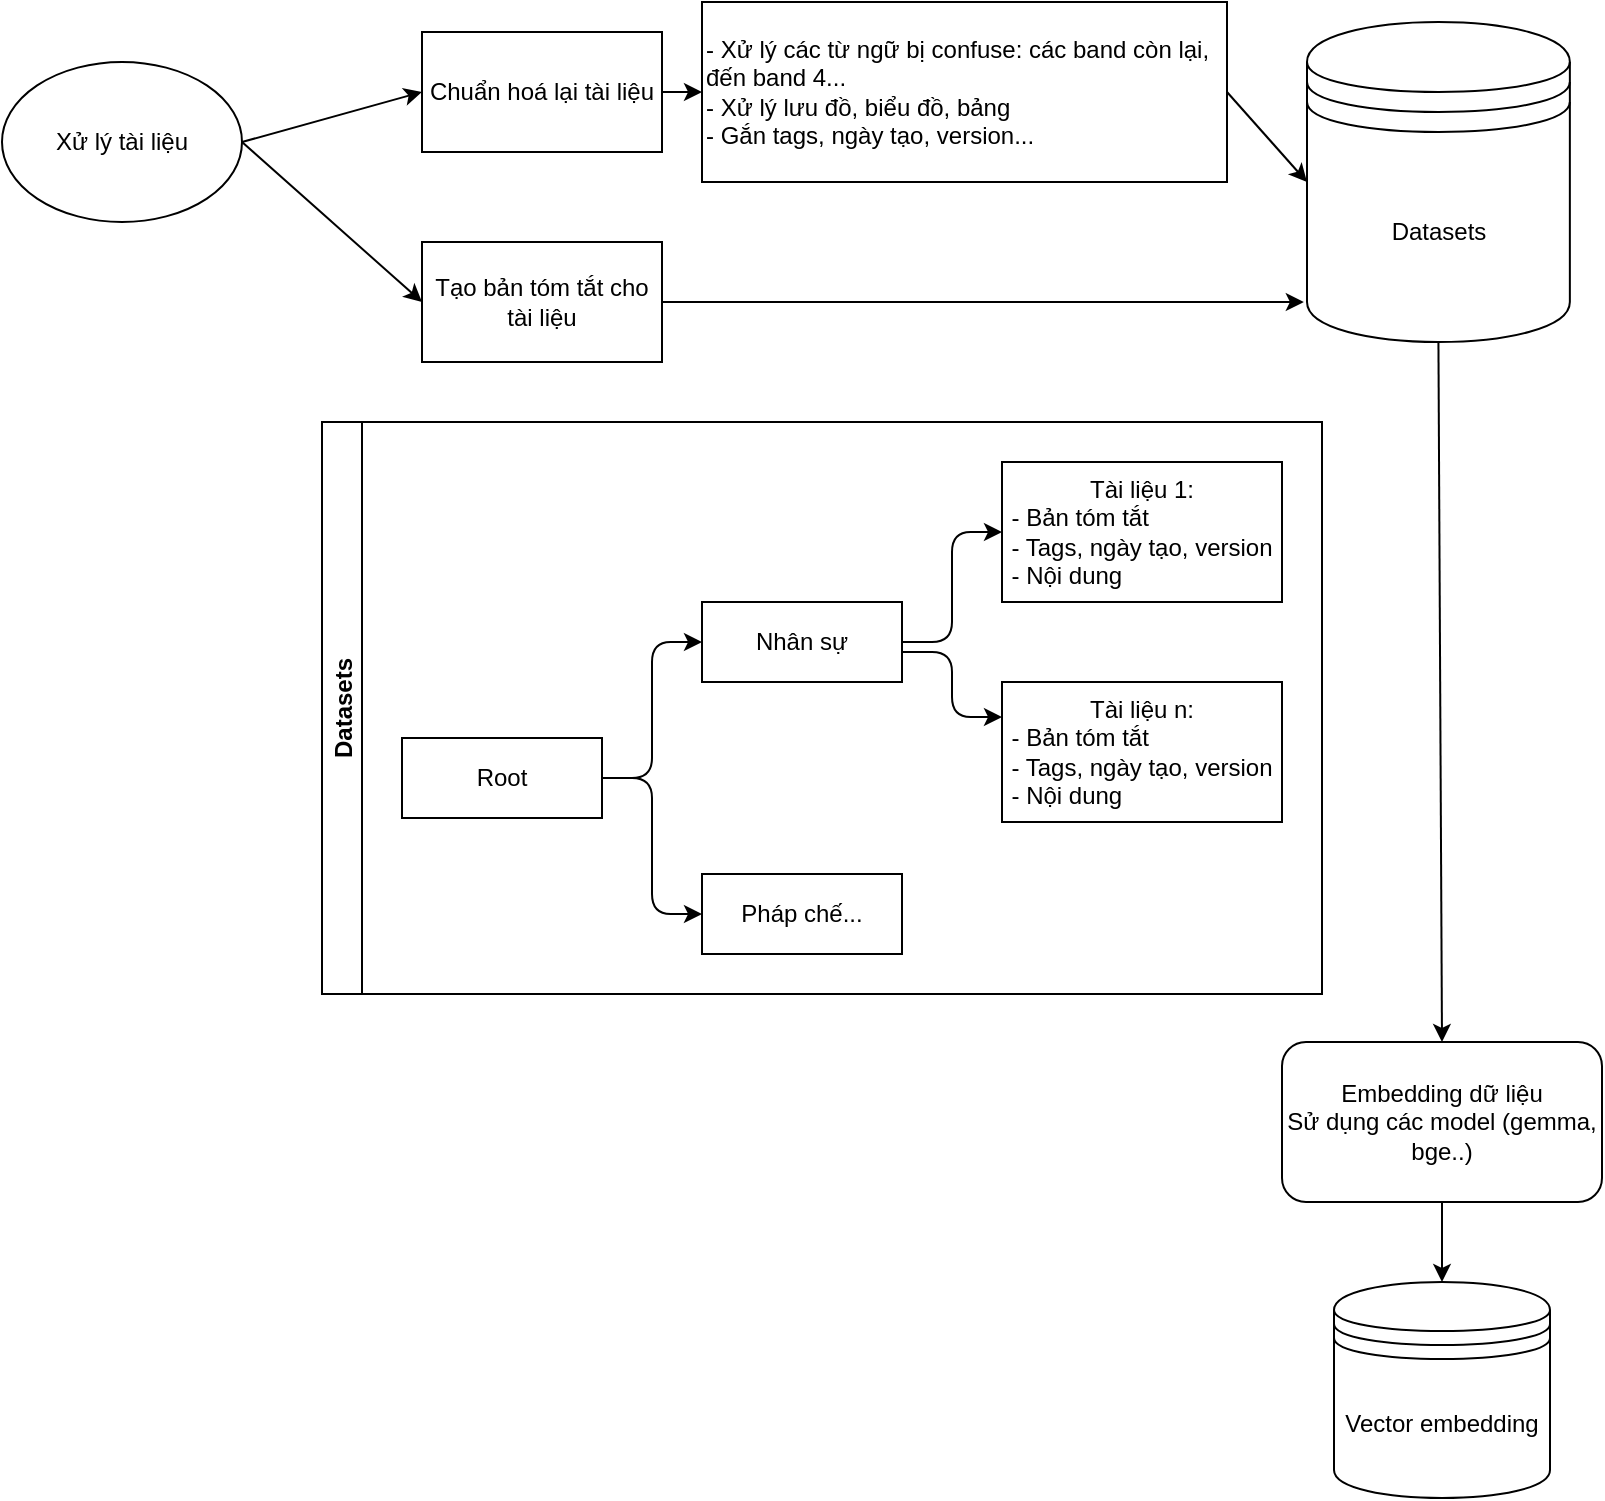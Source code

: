 <mxfile>
    <diagram id="wqJ30NkVVo1CTVTw8AjE" name="Page-1">
        <mxGraphModel dx="846" dy="648" grid="1" gridSize="10" guides="1" tooltips="1" connect="1" arrows="1" fold="1" page="1" pageScale="1" pageWidth="850" pageHeight="1100" math="0" shadow="0">
            <root>
                <mxCell id="0"/>
                <mxCell id="1" parent="0"/>
                <mxCell id="33" value="" style="group" parent="1" vertex="1" connectable="0">
                    <mxGeometry x="40" y="170" width="800" height="748" as="geometry"/>
                </mxCell>
                <mxCell id="2" value="Xử lý tài liệu" style="ellipse;whiteSpace=wrap;html=1;" parent="33" vertex="1">
                    <mxGeometry y="30" width="120" height="80" as="geometry"/>
                </mxCell>
                <mxCell id="3" value="Chuẩn hoá lại tài liệu" style="rounded=0;whiteSpace=wrap;html=1;" parent="33" vertex="1">
                    <mxGeometry x="210" y="15" width="120" height="60" as="geometry"/>
                </mxCell>
                <mxCell id="4" value="Tạo bản tóm tắt cho tài liệu" style="rounded=0;whiteSpace=wrap;html=1;" parent="33" vertex="1">
                    <mxGeometry x="210" y="120" width="120" height="60" as="geometry"/>
                </mxCell>
                <mxCell id="5" value="" style="endArrow=classic;html=1;exitX=1;exitY=0.5;exitDx=0;exitDy=0;entryX=0;entryY=0.5;entryDx=0;entryDy=0;" parent="33" source="2" target="3" edge="1">
                    <mxGeometry width="50" height="50" relative="1" as="geometry">
                        <mxPoint x="130" y="70" as="sourcePoint"/>
                        <mxPoint x="200" y="70" as="targetPoint"/>
                    </mxGeometry>
                </mxCell>
                <mxCell id="6" value="" style="endArrow=classic;html=1;exitX=1;exitY=0.5;exitDx=0;exitDy=0;entryX=0;entryY=0.5;entryDx=0;entryDy=0;" parent="33" source="2" target="4" edge="1">
                    <mxGeometry width="50" height="50" relative="1" as="geometry">
                        <mxPoint x="140" y="80" as="sourcePoint"/>
                        <mxPoint x="190" y="150" as="targetPoint"/>
                    </mxGeometry>
                </mxCell>
                <mxCell id="8" value="- Xử lý các từ ngữ bị confuse: các band còn lại, đến band 4...&lt;div&gt;- Xử lý lưu đồ, biểu đồ, bảng&lt;/div&gt;&lt;div&gt;- Gắn tags, ngày tạo, version...&lt;/div&gt;" style="rounded=0;whiteSpace=wrap;html=1;align=left;" parent="33" vertex="1">
                    <mxGeometry x="350" width="262.5" height="90" as="geometry"/>
                </mxCell>
                <mxCell id="9" value="" style="endArrow=classic;html=1;entryX=0;entryY=0.5;entryDx=0;entryDy=0;exitX=1;exitY=0.5;exitDx=0;exitDy=0;" parent="33" source="3" target="8" edge="1">
                    <mxGeometry width="50" height="50" relative="1" as="geometry">
                        <mxPoint x="330" y="70" as="sourcePoint"/>
                        <mxPoint x="380" y="20" as="targetPoint"/>
                    </mxGeometry>
                </mxCell>
                <mxCell id="10" value="Datasets" style="shape=datastore;whiteSpace=wrap;html=1;" parent="33" vertex="1">
                    <mxGeometry x="652.5" y="10" width="131.43" height="160" as="geometry"/>
                </mxCell>
                <mxCell id="11" value="" style="endArrow=classic;html=1;entryX=-0.012;entryY=0.875;entryDx=0;entryDy=0;exitX=1;exitY=0.5;exitDx=0;exitDy=0;entryPerimeter=0;" parent="33" source="4" target="10" edge="1">
                    <mxGeometry width="50" height="50" relative="1" as="geometry">
                        <mxPoint x="380" y="190" as="sourcePoint"/>
                        <mxPoint x="650" y="148" as="targetPoint"/>
                    </mxGeometry>
                </mxCell>
                <mxCell id="12" value="" style="endArrow=classic;html=1;exitX=1;exitY=0.5;exitDx=0;exitDy=0;entryX=0;entryY=0.5;entryDx=0;entryDy=0;" parent="33" source="8" target="10" edge="1">
                    <mxGeometry width="50" height="50" relative="1" as="geometry">
                        <mxPoint x="405" y="64" as="sourcePoint"/>
                        <mxPoint x="540" y="156" as="targetPoint"/>
                    </mxGeometry>
                </mxCell>
                <mxCell id="13" value="Datasets" style="swimlane;startSize=20;horizontal=0;childLayout=treeLayout;horizontalTree=1;sortEdges=1;resizable=0;containerType=tree;fontSize=12;" parent="33" vertex="1">
                    <mxGeometry x="160" y="210" width="500" height="286" as="geometry"/>
                </mxCell>
                <mxCell id="14" value="Root" style="whiteSpace=wrap;html=1;" parent="13" vertex="1">
                    <mxGeometry x="40" y="158" width="100" height="40" as="geometry"/>
                </mxCell>
                <mxCell id="15" value="Nhân sự" style="whiteSpace=wrap;html=1;" parent="13" vertex="1">
                    <mxGeometry x="190" y="90" width="100" height="40" as="geometry"/>
                </mxCell>
                <mxCell id="16" value="" style="edgeStyle=elbowEdgeStyle;elbow=horizontal;html=1;rounded=1;curved=0;sourcePerimeterSpacing=0;targetPerimeterSpacing=0;startSize=6;endSize=6;" parent="13" source="14" target="15" edge="1">
                    <mxGeometry relative="1" as="geometry"/>
                </mxCell>
                <mxCell id="17" value="Pháp chế..." style="whiteSpace=wrap;html=1;" parent="13" vertex="1">
                    <mxGeometry x="190" y="226" width="100" height="40" as="geometry"/>
                </mxCell>
                <mxCell id="18" value="" style="edgeStyle=elbowEdgeStyle;elbow=horizontal;html=1;rounded=1;curved=0;sourcePerimeterSpacing=0;targetPerimeterSpacing=0;startSize=6;endSize=6;" parent="13" source="14" target="17" edge="1">
                    <mxGeometry relative="1" as="geometry"/>
                </mxCell>
                <mxCell id="19" value="" style="edgeStyle=elbowEdgeStyle;elbow=horizontal;html=1;rounded=1;curved=0;sourcePerimeterSpacing=0;targetPerimeterSpacing=0;startSize=6;endSize=6;" parent="13" source="15" target="20" edge="1">
                    <mxGeometry relative="1" as="geometry">
                        <mxPoint x="780" y="-92" as="sourcePoint"/>
                    </mxGeometry>
                </mxCell>
                <mxCell id="20" value="Tài liệu 1:&lt;br&gt;&lt;div style=&quot;text-align: left;&quot;&gt;- Bản tóm tắt&lt;/div&gt;&lt;div style=&quot;text-align: left;&quot;&gt;- Tags, ngày tạo, version&lt;br&gt;&lt;/div&gt;&lt;div style=&quot;text-align: left;&quot;&gt;- Nội dung&lt;/div&gt;" style="whiteSpace=wrap;html=1;" parent="13" vertex="1">
                    <mxGeometry x="340" y="20" width="140" height="70" as="geometry"/>
                </mxCell>
                <mxCell id="31" value="Tài liệu n:&lt;br&gt;&lt;div style=&quot;text-align: left;&quot;&gt;- Bản tóm tắt&lt;/div&gt;&lt;div style=&quot;text-align: left;&quot;&gt;- Tags, ngày tạo, version&lt;br&gt;&lt;/div&gt;&lt;div style=&quot;text-align: left;&quot;&gt;- Nội dung&lt;/div&gt;" style="whiteSpace=wrap;html=1;" parent="13" vertex="1">
                    <mxGeometry x="340" y="130" width="140" height="70" as="geometry"/>
                </mxCell>
                <mxCell id="32" value="" style="edgeStyle=elbowEdgeStyle;elbow=horizontal;html=1;rounded=1;curved=0;sourcePerimeterSpacing=0;targetPerimeterSpacing=0;startSize=6;endSize=6;entryX=0;entryY=0.25;entryDx=0;entryDy=0;exitX=1;exitY=0.625;exitDx=0;exitDy=0;exitPerimeter=0;" parent="13" source="15" target="31" edge="1">
                    <mxGeometry relative="1" as="geometry">
                        <mxPoint x="300" y="4" as="sourcePoint"/>
                        <mxPoint x="350" y="4" as="targetPoint"/>
                    </mxGeometry>
                </mxCell>
                <mxCell id="24" value="Embedding dữ liệu&lt;br&gt;Sử dụng các model (gemma, bge..)" style="rounded=1;whiteSpace=wrap;html=1;" parent="33" vertex="1">
                    <mxGeometry x="640" y="520" width="160" height="80" as="geometry"/>
                </mxCell>
                <mxCell id="25" value="" style="endArrow=classic;html=1;entryX=0.5;entryY=0;entryDx=0;entryDy=0;exitX=0.5;exitY=1;exitDx=0;exitDy=0;" parent="33" source="10" target="24" edge="1">
                    <mxGeometry width="50" height="50" relative="1" as="geometry">
                        <mxPoint x="707.5" y="190" as="sourcePoint"/>
                        <mxPoint x="760" y="270" as="targetPoint"/>
                    </mxGeometry>
                </mxCell>
                <mxCell id="26" value="Vector embedding" style="shape=datastore;whiteSpace=wrap;html=1;" parent="33" vertex="1">
                    <mxGeometry x="666" y="640" width="108" height="108" as="geometry"/>
                </mxCell>
                <mxCell id="27" value="" style="endArrow=classic;html=1;entryX=0.5;entryY=0;entryDx=0;entryDy=0;exitX=0.5;exitY=1;exitDx=0;exitDy=0;" parent="33" source="24" target="26" edge="1">
                    <mxGeometry width="50" height="50" relative="1" as="geometry">
                        <mxPoint x="680" y="610" as="sourcePoint"/>
                        <mxPoint x="730" y="560" as="targetPoint"/>
                    </mxGeometry>
                </mxCell>
            </root>
        </mxGraphModel>
    </diagram>
</mxfile>